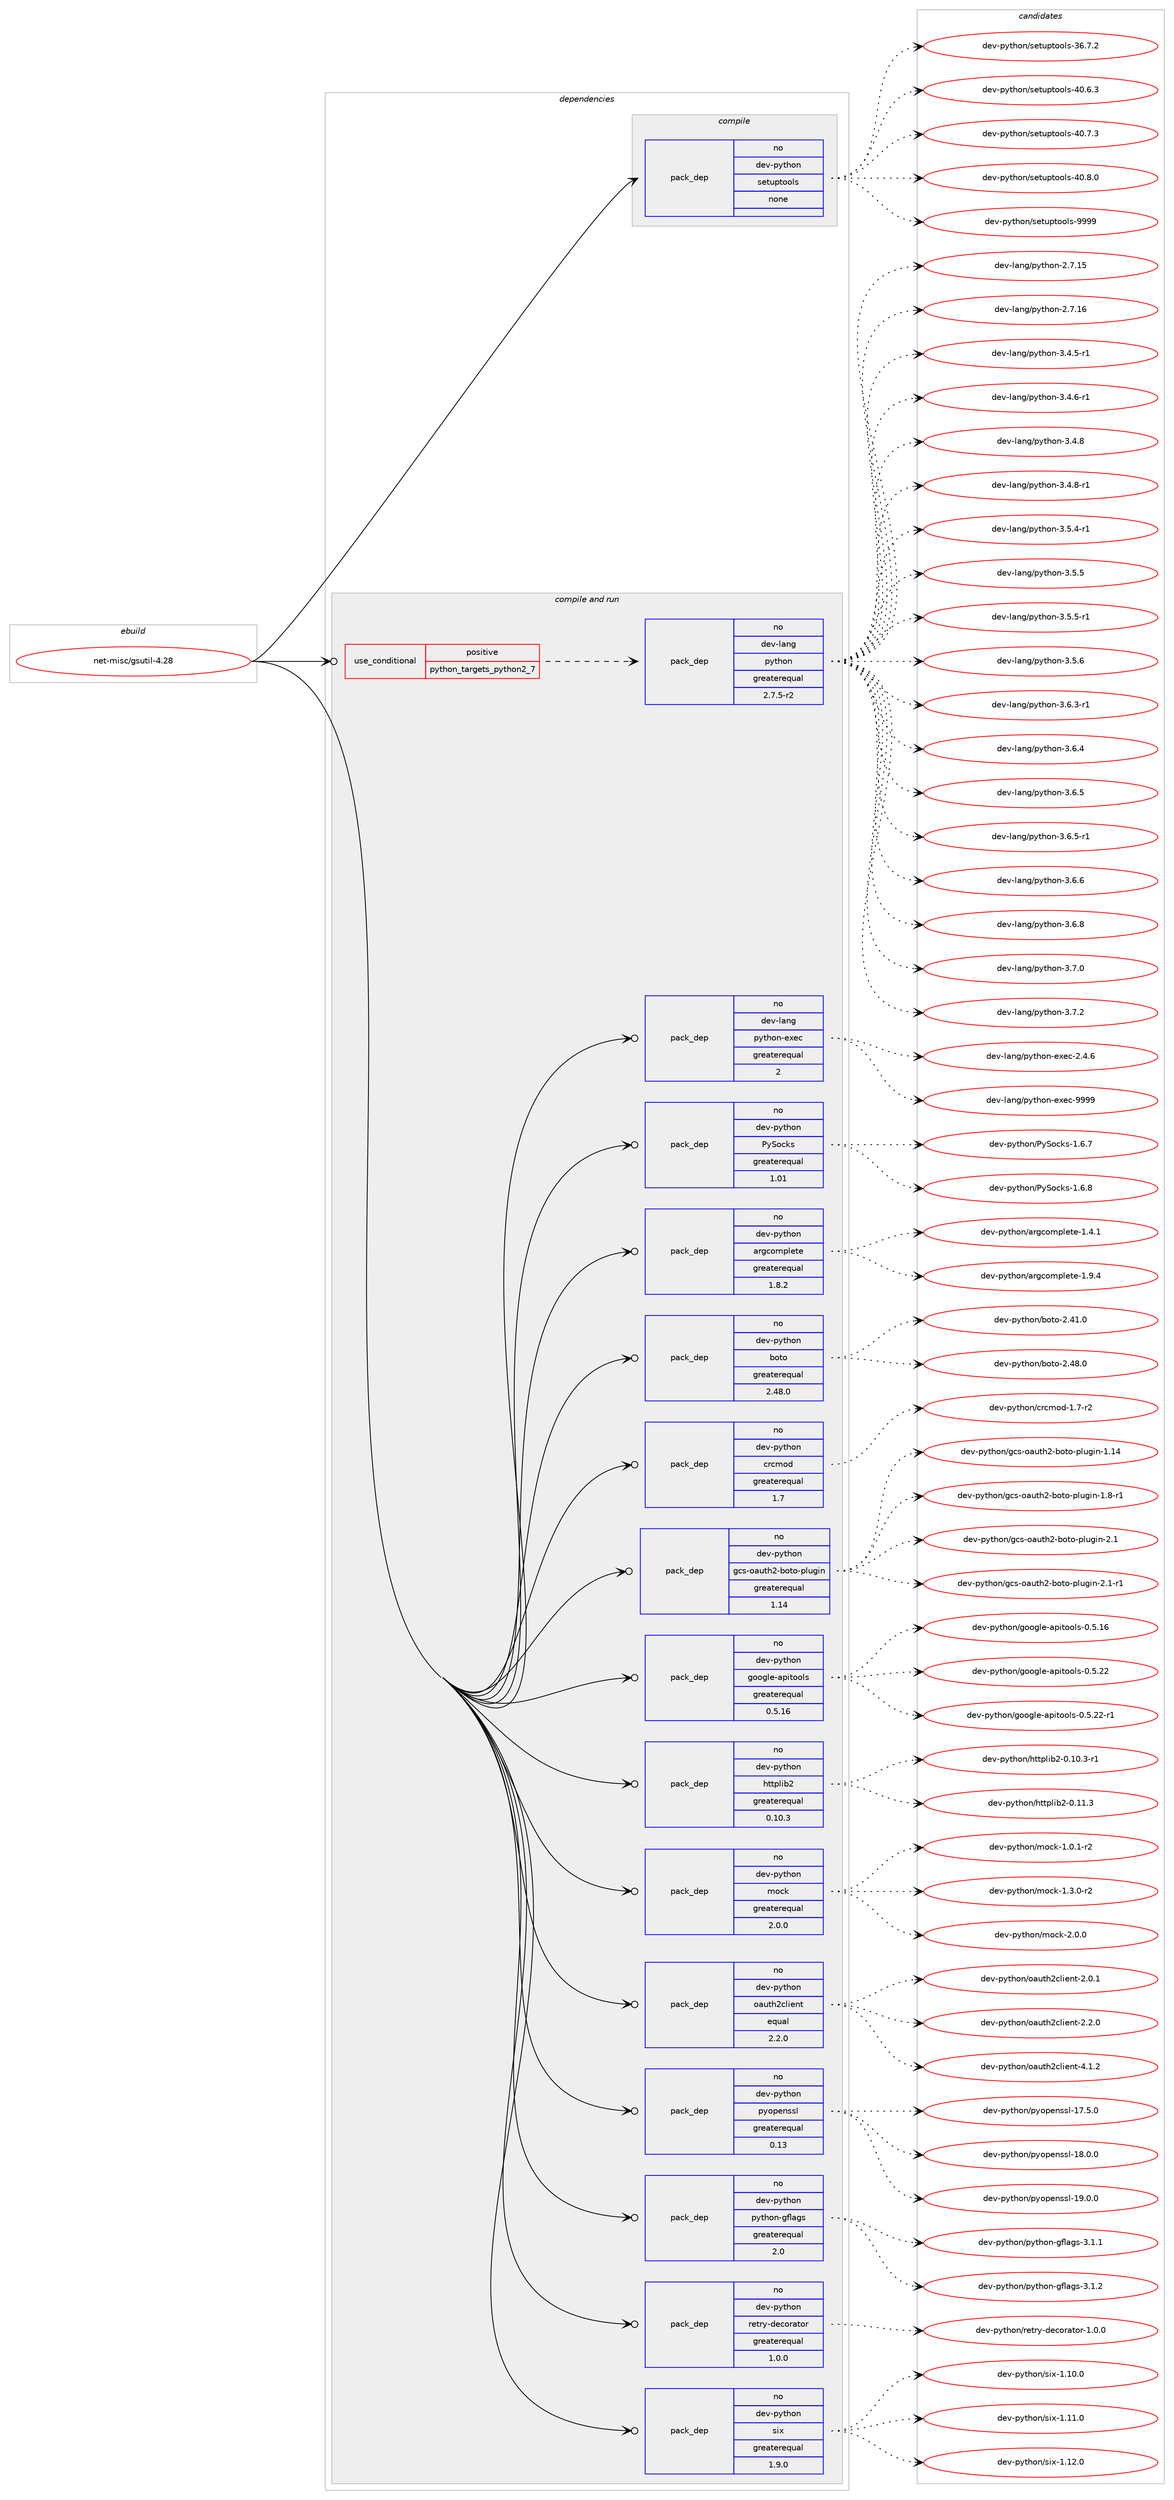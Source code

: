 digraph prolog {

# *************
# Graph options
# *************

newrank=true;
concentrate=true;
compound=true;
graph [rankdir=LR,fontname=Helvetica,fontsize=10,ranksep=1.5];#, ranksep=2.5, nodesep=0.2];
edge  [arrowhead=vee];
node  [fontname=Helvetica,fontsize=10];

# **********
# The ebuild
# **********

subgraph cluster_leftcol {
color=gray;
rank=same;
label=<<i>ebuild</i>>;
id [label="net-misc/gsutil-4.28", color=red, width=4, href="../net-misc/gsutil-4.28.svg"];
}

# ****************
# The dependencies
# ****************

subgraph cluster_midcol {
color=gray;
label=<<i>dependencies</i>>;
subgraph cluster_compile {
fillcolor="#eeeeee";
style=filled;
label=<<i>compile</i>>;
subgraph pack1192508 {
dependency1667986 [label=<<TABLE BORDER="0" CELLBORDER="1" CELLSPACING="0" CELLPADDING="4" WIDTH="220"><TR><TD ROWSPAN="6" CELLPADDING="30">pack_dep</TD></TR><TR><TD WIDTH="110">no</TD></TR><TR><TD>dev-python</TD></TR><TR><TD>setuptools</TD></TR><TR><TD>none</TD></TR><TR><TD></TD></TR></TABLE>>, shape=none, color=blue];
}
id:e -> dependency1667986:w [weight=20,style="solid",arrowhead="vee"];
}
subgraph cluster_compileandrun {
fillcolor="#eeeeee";
style=filled;
label=<<i>compile and run</i>>;
subgraph cond448361 {
dependency1667987 [label=<<TABLE BORDER="0" CELLBORDER="1" CELLSPACING="0" CELLPADDING="4"><TR><TD ROWSPAN="3" CELLPADDING="10">use_conditional</TD></TR><TR><TD>positive</TD></TR><TR><TD>python_targets_python2_7</TD></TR></TABLE>>, shape=none, color=red];
subgraph pack1192509 {
dependency1667988 [label=<<TABLE BORDER="0" CELLBORDER="1" CELLSPACING="0" CELLPADDING="4" WIDTH="220"><TR><TD ROWSPAN="6" CELLPADDING="30">pack_dep</TD></TR><TR><TD WIDTH="110">no</TD></TR><TR><TD>dev-lang</TD></TR><TR><TD>python</TD></TR><TR><TD>greaterequal</TD></TR><TR><TD>2.7.5-r2</TD></TR></TABLE>>, shape=none, color=blue];
}
dependency1667987:e -> dependency1667988:w [weight=20,style="dashed",arrowhead="vee"];
}
id:e -> dependency1667987:w [weight=20,style="solid",arrowhead="odotvee"];
subgraph pack1192510 {
dependency1667989 [label=<<TABLE BORDER="0" CELLBORDER="1" CELLSPACING="0" CELLPADDING="4" WIDTH="220"><TR><TD ROWSPAN="6" CELLPADDING="30">pack_dep</TD></TR><TR><TD WIDTH="110">no</TD></TR><TR><TD>dev-lang</TD></TR><TR><TD>python-exec</TD></TR><TR><TD>greaterequal</TD></TR><TR><TD>2</TD></TR></TABLE>>, shape=none, color=blue];
}
id:e -> dependency1667989:w [weight=20,style="solid",arrowhead="odotvee"];
subgraph pack1192511 {
dependency1667990 [label=<<TABLE BORDER="0" CELLBORDER="1" CELLSPACING="0" CELLPADDING="4" WIDTH="220"><TR><TD ROWSPAN="6" CELLPADDING="30">pack_dep</TD></TR><TR><TD WIDTH="110">no</TD></TR><TR><TD>dev-python</TD></TR><TR><TD>PySocks</TD></TR><TR><TD>greaterequal</TD></TR><TR><TD>1.01</TD></TR></TABLE>>, shape=none, color=blue];
}
id:e -> dependency1667990:w [weight=20,style="solid",arrowhead="odotvee"];
subgraph pack1192512 {
dependency1667991 [label=<<TABLE BORDER="0" CELLBORDER="1" CELLSPACING="0" CELLPADDING="4" WIDTH="220"><TR><TD ROWSPAN="6" CELLPADDING="30">pack_dep</TD></TR><TR><TD WIDTH="110">no</TD></TR><TR><TD>dev-python</TD></TR><TR><TD>argcomplete</TD></TR><TR><TD>greaterequal</TD></TR><TR><TD>1.8.2</TD></TR></TABLE>>, shape=none, color=blue];
}
id:e -> dependency1667991:w [weight=20,style="solid",arrowhead="odotvee"];
subgraph pack1192513 {
dependency1667992 [label=<<TABLE BORDER="0" CELLBORDER="1" CELLSPACING="0" CELLPADDING="4" WIDTH="220"><TR><TD ROWSPAN="6" CELLPADDING="30">pack_dep</TD></TR><TR><TD WIDTH="110">no</TD></TR><TR><TD>dev-python</TD></TR><TR><TD>boto</TD></TR><TR><TD>greaterequal</TD></TR><TR><TD>2.48.0</TD></TR></TABLE>>, shape=none, color=blue];
}
id:e -> dependency1667992:w [weight=20,style="solid",arrowhead="odotvee"];
subgraph pack1192514 {
dependency1667993 [label=<<TABLE BORDER="0" CELLBORDER="1" CELLSPACING="0" CELLPADDING="4" WIDTH="220"><TR><TD ROWSPAN="6" CELLPADDING="30">pack_dep</TD></TR><TR><TD WIDTH="110">no</TD></TR><TR><TD>dev-python</TD></TR><TR><TD>crcmod</TD></TR><TR><TD>greaterequal</TD></TR><TR><TD>1.7</TD></TR></TABLE>>, shape=none, color=blue];
}
id:e -> dependency1667993:w [weight=20,style="solid",arrowhead="odotvee"];
subgraph pack1192515 {
dependency1667994 [label=<<TABLE BORDER="0" CELLBORDER="1" CELLSPACING="0" CELLPADDING="4" WIDTH="220"><TR><TD ROWSPAN="6" CELLPADDING="30">pack_dep</TD></TR><TR><TD WIDTH="110">no</TD></TR><TR><TD>dev-python</TD></TR><TR><TD>gcs-oauth2-boto-plugin</TD></TR><TR><TD>greaterequal</TD></TR><TR><TD>1.14</TD></TR></TABLE>>, shape=none, color=blue];
}
id:e -> dependency1667994:w [weight=20,style="solid",arrowhead="odotvee"];
subgraph pack1192516 {
dependency1667995 [label=<<TABLE BORDER="0" CELLBORDER="1" CELLSPACING="0" CELLPADDING="4" WIDTH="220"><TR><TD ROWSPAN="6" CELLPADDING="30">pack_dep</TD></TR><TR><TD WIDTH="110">no</TD></TR><TR><TD>dev-python</TD></TR><TR><TD>google-apitools</TD></TR><TR><TD>greaterequal</TD></TR><TR><TD>0.5.16</TD></TR></TABLE>>, shape=none, color=blue];
}
id:e -> dependency1667995:w [weight=20,style="solid",arrowhead="odotvee"];
subgraph pack1192517 {
dependency1667996 [label=<<TABLE BORDER="0" CELLBORDER="1" CELLSPACING="0" CELLPADDING="4" WIDTH="220"><TR><TD ROWSPAN="6" CELLPADDING="30">pack_dep</TD></TR><TR><TD WIDTH="110">no</TD></TR><TR><TD>dev-python</TD></TR><TR><TD>httplib2</TD></TR><TR><TD>greaterequal</TD></TR><TR><TD>0.10.3</TD></TR></TABLE>>, shape=none, color=blue];
}
id:e -> dependency1667996:w [weight=20,style="solid",arrowhead="odotvee"];
subgraph pack1192518 {
dependency1667997 [label=<<TABLE BORDER="0" CELLBORDER="1" CELLSPACING="0" CELLPADDING="4" WIDTH="220"><TR><TD ROWSPAN="6" CELLPADDING="30">pack_dep</TD></TR><TR><TD WIDTH="110">no</TD></TR><TR><TD>dev-python</TD></TR><TR><TD>mock</TD></TR><TR><TD>greaterequal</TD></TR><TR><TD>2.0.0</TD></TR></TABLE>>, shape=none, color=blue];
}
id:e -> dependency1667997:w [weight=20,style="solid",arrowhead="odotvee"];
subgraph pack1192519 {
dependency1667998 [label=<<TABLE BORDER="0" CELLBORDER="1" CELLSPACING="0" CELLPADDING="4" WIDTH="220"><TR><TD ROWSPAN="6" CELLPADDING="30">pack_dep</TD></TR><TR><TD WIDTH="110">no</TD></TR><TR><TD>dev-python</TD></TR><TR><TD>oauth2client</TD></TR><TR><TD>equal</TD></TR><TR><TD>2.2.0</TD></TR></TABLE>>, shape=none, color=blue];
}
id:e -> dependency1667998:w [weight=20,style="solid",arrowhead="odotvee"];
subgraph pack1192520 {
dependency1667999 [label=<<TABLE BORDER="0" CELLBORDER="1" CELLSPACING="0" CELLPADDING="4" WIDTH="220"><TR><TD ROWSPAN="6" CELLPADDING="30">pack_dep</TD></TR><TR><TD WIDTH="110">no</TD></TR><TR><TD>dev-python</TD></TR><TR><TD>pyopenssl</TD></TR><TR><TD>greaterequal</TD></TR><TR><TD>0.13</TD></TR></TABLE>>, shape=none, color=blue];
}
id:e -> dependency1667999:w [weight=20,style="solid",arrowhead="odotvee"];
subgraph pack1192521 {
dependency1668000 [label=<<TABLE BORDER="0" CELLBORDER="1" CELLSPACING="0" CELLPADDING="4" WIDTH="220"><TR><TD ROWSPAN="6" CELLPADDING="30">pack_dep</TD></TR><TR><TD WIDTH="110">no</TD></TR><TR><TD>dev-python</TD></TR><TR><TD>python-gflags</TD></TR><TR><TD>greaterequal</TD></TR><TR><TD>2.0</TD></TR></TABLE>>, shape=none, color=blue];
}
id:e -> dependency1668000:w [weight=20,style="solid",arrowhead="odotvee"];
subgraph pack1192522 {
dependency1668001 [label=<<TABLE BORDER="0" CELLBORDER="1" CELLSPACING="0" CELLPADDING="4" WIDTH="220"><TR><TD ROWSPAN="6" CELLPADDING="30">pack_dep</TD></TR><TR><TD WIDTH="110">no</TD></TR><TR><TD>dev-python</TD></TR><TR><TD>retry-decorator</TD></TR><TR><TD>greaterequal</TD></TR><TR><TD>1.0.0</TD></TR></TABLE>>, shape=none, color=blue];
}
id:e -> dependency1668001:w [weight=20,style="solid",arrowhead="odotvee"];
subgraph pack1192523 {
dependency1668002 [label=<<TABLE BORDER="0" CELLBORDER="1" CELLSPACING="0" CELLPADDING="4" WIDTH="220"><TR><TD ROWSPAN="6" CELLPADDING="30">pack_dep</TD></TR><TR><TD WIDTH="110">no</TD></TR><TR><TD>dev-python</TD></TR><TR><TD>six</TD></TR><TR><TD>greaterequal</TD></TR><TR><TD>1.9.0</TD></TR></TABLE>>, shape=none, color=blue];
}
id:e -> dependency1668002:w [weight=20,style="solid",arrowhead="odotvee"];
}
subgraph cluster_run {
fillcolor="#eeeeee";
style=filled;
label=<<i>run</i>>;
}
}

# **************
# The candidates
# **************

subgraph cluster_choices {
rank=same;
color=gray;
label=<<i>candidates</i>>;

subgraph choice1192508 {
color=black;
nodesep=1;
choice100101118451121211161041111104711510111611711211611111110811545515446554650 [label="dev-python/setuptools-36.7.2", color=red, width=4,href="../dev-python/setuptools-36.7.2.svg"];
choice100101118451121211161041111104711510111611711211611111110811545524846544651 [label="dev-python/setuptools-40.6.3", color=red, width=4,href="../dev-python/setuptools-40.6.3.svg"];
choice100101118451121211161041111104711510111611711211611111110811545524846554651 [label="dev-python/setuptools-40.7.3", color=red, width=4,href="../dev-python/setuptools-40.7.3.svg"];
choice100101118451121211161041111104711510111611711211611111110811545524846564648 [label="dev-python/setuptools-40.8.0", color=red, width=4,href="../dev-python/setuptools-40.8.0.svg"];
choice10010111845112121116104111110471151011161171121161111111081154557575757 [label="dev-python/setuptools-9999", color=red, width=4,href="../dev-python/setuptools-9999.svg"];
dependency1667986:e -> choice100101118451121211161041111104711510111611711211611111110811545515446554650:w [style=dotted,weight="100"];
dependency1667986:e -> choice100101118451121211161041111104711510111611711211611111110811545524846544651:w [style=dotted,weight="100"];
dependency1667986:e -> choice100101118451121211161041111104711510111611711211611111110811545524846554651:w [style=dotted,weight="100"];
dependency1667986:e -> choice100101118451121211161041111104711510111611711211611111110811545524846564648:w [style=dotted,weight="100"];
dependency1667986:e -> choice10010111845112121116104111110471151011161171121161111111081154557575757:w [style=dotted,weight="100"];
}
subgraph choice1192509 {
color=black;
nodesep=1;
choice10010111845108971101034711212111610411111045504655464953 [label="dev-lang/python-2.7.15", color=red, width=4,href="../dev-lang/python-2.7.15.svg"];
choice10010111845108971101034711212111610411111045504655464954 [label="dev-lang/python-2.7.16", color=red, width=4,href="../dev-lang/python-2.7.16.svg"];
choice1001011184510897110103471121211161041111104551465246534511449 [label="dev-lang/python-3.4.5-r1", color=red, width=4,href="../dev-lang/python-3.4.5-r1.svg"];
choice1001011184510897110103471121211161041111104551465246544511449 [label="dev-lang/python-3.4.6-r1", color=red, width=4,href="../dev-lang/python-3.4.6-r1.svg"];
choice100101118451089711010347112121116104111110455146524656 [label="dev-lang/python-3.4.8", color=red, width=4,href="../dev-lang/python-3.4.8.svg"];
choice1001011184510897110103471121211161041111104551465246564511449 [label="dev-lang/python-3.4.8-r1", color=red, width=4,href="../dev-lang/python-3.4.8-r1.svg"];
choice1001011184510897110103471121211161041111104551465346524511449 [label="dev-lang/python-3.5.4-r1", color=red, width=4,href="../dev-lang/python-3.5.4-r1.svg"];
choice100101118451089711010347112121116104111110455146534653 [label="dev-lang/python-3.5.5", color=red, width=4,href="../dev-lang/python-3.5.5.svg"];
choice1001011184510897110103471121211161041111104551465346534511449 [label="dev-lang/python-3.5.5-r1", color=red, width=4,href="../dev-lang/python-3.5.5-r1.svg"];
choice100101118451089711010347112121116104111110455146534654 [label="dev-lang/python-3.5.6", color=red, width=4,href="../dev-lang/python-3.5.6.svg"];
choice1001011184510897110103471121211161041111104551465446514511449 [label="dev-lang/python-3.6.3-r1", color=red, width=4,href="../dev-lang/python-3.6.3-r1.svg"];
choice100101118451089711010347112121116104111110455146544652 [label="dev-lang/python-3.6.4", color=red, width=4,href="../dev-lang/python-3.6.4.svg"];
choice100101118451089711010347112121116104111110455146544653 [label="dev-lang/python-3.6.5", color=red, width=4,href="../dev-lang/python-3.6.5.svg"];
choice1001011184510897110103471121211161041111104551465446534511449 [label="dev-lang/python-3.6.5-r1", color=red, width=4,href="../dev-lang/python-3.6.5-r1.svg"];
choice100101118451089711010347112121116104111110455146544654 [label="dev-lang/python-3.6.6", color=red, width=4,href="../dev-lang/python-3.6.6.svg"];
choice100101118451089711010347112121116104111110455146544656 [label="dev-lang/python-3.6.8", color=red, width=4,href="../dev-lang/python-3.6.8.svg"];
choice100101118451089711010347112121116104111110455146554648 [label="dev-lang/python-3.7.0", color=red, width=4,href="../dev-lang/python-3.7.0.svg"];
choice100101118451089711010347112121116104111110455146554650 [label="dev-lang/python-3.7.2", color=red, width=4,href="../dev-lang/python-3.7.2.svg"];
dependency1667988:e -> choice10010111845108971101034711212111610411111045504655464953:w [style=dotted,weight="100"];
dependency1667988:e -> choice10010111845108971101034711212111610411111045504655464954:w [style=dotted,weight="100"];
dependency1667988:e -> choice1001011184510897110103471121211161041111104551465246534511449:w [style=dotted,weight="100"];
dependency1667988:e -> choice1001011184510897110103471121211161041111104551465246544511449:w [style=dotted,weight="100"];
dependency1667988:e -> choice100101118451089711010347112121116104111110455146524656:w [style=dotted,weight="100"];
dependency1667988:e -> choice1001011184510897110103471121211161041111104551465246564511449:w [style=dotted,weight="100"];
dependency1667988:e -> choice1001011184510897110103471121211161041111104551465346524511449:w [style=dotted,weight="100"];
dependency1667988:e -> choice100101118451089711010347112121116104111110455146534653:w [style=dotted,weight="100"];
dependency1667988:e -> choice1001011184510897110103471121211161041111104551465346534511449:w [style=dotted,weight="100"];
dependency1667988:e -> choice100101118451089711010347112121116104111110455146534654:w [style=dotted,weight="100"];
dependency1667988:e -> choice1001011184510897110103471121211161041111104551465446514511449:w [style=dotted,weight="100"];
dependency1667988:e -> choice100101118451089711010347112121116104111110455146544652:w [style=dotted,weight="100"];
dependency1667988:e -> choice100101118451089711010347112121116104111110455146544653:w [style=dotted,weight="100"];
dependency1667988:e -> choice1001011184510897110103471121211161041111104551465446534511449:w [style=dotted,weight="100"];
dependency1667988:e -> choice100101118451089711010347112121116104111110455146544654:w [style=dotted,weight="100"];
dependency1667988:e -> choice100101118451089711010347112121116104111110455146544656:w [style=dotted,weight="100"];
dependency1667988:e -> choice100101118451089711010347112121116104111110455146554648:w [style=dotted,weight="100"];
dependency1667988:e -> choice100101118451089711010347112121116104111110455146554650:w [style=dotted,weight="100"];
}
subgraph choice1192510 {
color=black;
nodesep=1;
choice1001011184510897110103471121211161041111104510112010199455046524654 [label="dev-lang/python-exec-2.4.6", color=red, width=4,href="../dev-lang/python-exec-2.4.6.svg"];
choice10010111845108971101034711212111610411111045101120101994557575757 [label="dev-lang/python-exec-9999", color=red, width=4,href="../dev-lang/python-exec-9999.svg"];
dependency1667989:e -> choice1001011184510897110103471121211161041111104510112010199455046524654:w [style=dotted,weight="100"];
dependency1667989:e -> choice10010111845108971101034711212111610411111045101120101994557575757:w [style=dotted,weight="100"];
}
subgraph choice1192511 {
color=black;
nodesep=1;
choice1001011184511212111610411111047801218311199107115454946544655 [label="dev-python/PySocks-1.6.7", color=red, width=4,href="../dev-python/PySocks-1.6.7.svg"];
choice1001011184511212111610411111047801218311199107115454946544656 [label="dev-python/PySocks-1.6.8", color=red, width=4,href="../dev-python/PySocks-1.6.8.svg"];
dependency1667990:e -> choice1001011184511212111610411111047801218311199107115454946544655:w [style=dotted,weight="100"];
dependency1667990:e -> choice1001011184511212111610411111047801218311199107115454946544656:w [style=dotted,weight="100"];
}
subgraph choice1192512 {
color=black;
nodesep=1;
choice10010111845112121116104111110479711410399111109112108101116101454946524649 [label="dev-python/argcomplete-1.4.1", color=red, width=4,href="../dev-python/argcomplete-1.4.1.svg"];
choice10010111845112121116104111110479711410399111109112108101116101454946574652 [label="dev-python/argcomplete-1.9.4", color=red, width=4,href="../dev-python/argcomplete-1.9.4.svg"];
dependency1667991:e -> choice10010111845112121116104111110479711410399111109112108101116101454946524649:w [style=dotted,weight="100"];
dependency1667991:e -> choice10010111845112121116104111110479711410399111109112108101116101454946574652:w [style=dotted,weight="100"];
}
subgraph choice1192513 {
color=black;
nodesep=1;
choice10010111845112121116104111110479811111611145504652494648 [label="dev-python/boto-2.41.0", color=red, width=4,href="../dev-python/boto-2.41.0.svg"];
choice10010111845112121116104111110479811111611145504652564648 [label="dev-python/boto-2.48.0", color=red, width=4,href="../dev-python/boto-2.48.0.svg"];
dependency1667992:e -> choice10010111845112121116104111110479811111611145504652494648:w [style=dotted,weight="100"];
dependency1667992:e -> choice10010111845112121116104111110479811111611145504652564648:w [style=dotted,weight="100"];
}
subgraph choice1192514 {
color=black;
nodesep=1;
choice10010111845112121116104111110479911499109111100454946554511450 [label="dev-python/crcmod-1.7-r2", color=red, width=4,href="../dev-python/crcmod-1.7-r2.svg"];
dependency1667993:e -> choice10010111845112121116104111110479911499109111100454946554511450:w [style=dotted,weight="100"];
}
subgraph choice1192515 {
color=black;
nodesep=1;
choice1001011184511212111610411111047103991154511197117116104504598111116111451121081171031051104549464952 [label="dev-python/gcs-oauth2-boto-plugin-1.14", color=red, width=4,href="../dev-python/gcs-oauth2-boto-plugin-1.14.svg"];
choice100101118451121211161041111104710399115451119711711610450459811111611145112108117103105110454946564511449 [label="dev-python/gcs-oauth2-boto-plugin-1.8-r1", color=red, width=4,href="../dev-python/gcs-oauth2-boto-plugin-1.8-r1.svg"];
choice10010111845112121116104111110471039911545111971171161045045981111161114511210811710310511045504649 [label="dev-python/gcs-oauth2-boto-plugin-2.1", color=red, width=4,href="../dev-python/gcs-oauth2-boto-plugin-2.1.svg"];
choice100101118451121211161041111104710399115451119711711610450459811111611145112108117103105110455046494511449 [label="dev-python/gcs-oauth2-boto-plugin-2.1-r1", color=red, width=4,href="../dev-python/gcs-oauth2-boto-plugin-2.1-r1.svg"];
dependency1667994:e -> choice1001011184511212111610411111047103991154511197117116104504598111116111451121081171031051104549464952:w [style=dotted,weight="100"];
dependency1667994:e -> choice100101118451121211161041111104710399115451119711711610450459811111611145112108117103105110454946564511449:w [style=dotted,weight="100"];
dependency1667994:e -> choice10010111845112121116104111110471039911545111971171161045045981111161114511210811710310511045504649:w [style=dotted,weight="100"];
dependency1667994:e -> choice100101118451121211161041111104710399115451119711711610450459811111611145112108117103105110455046494511449:w [style=dotted,weight="100"];
}
subgraph choice1192516 {
color=black;
nodesep=1;
choice1001011184511212111610411111047103111111103108101459711210511611111110811545484653464954 [label="dev-python/google-apitools-0.5.16", color=red, width=4,href="../dev-python/google-apitools-0.5.16.svg"];
choice1001011184511212111610411111047103111111103108101459711210511611111110811545484653465050 [label="dev-python/google-apitools-0.5.22", color=red, width=4,href="../dev-python/google-apitools-0.5.22.svg"];
choice10010111845112121116104111110471031111111031081014597112105116111111108115454846534650504511449 [label="dev-python/google-apitools-0.5.22-r1", color=red, width=4,href="../dev-python/google-apitools-0.5.22-r1.svg"];
dependency1667995:e -> choice1001011184511212111610411111047103111111103108101459711210511611111110811545484653464954:w [style=dotted,weight="100"];
dependency1667995:e -> choice1001011184511212111610411111047103111111103108101459711210511611111110811545484653465050:w [style=dotted,weight="100"];
dependency1667995:e -> choice10010111845112121116104111110471031111111031081014597112105116111111108115454846534650504511449:w [style=dotted,weight="100"];
}
subgraph choice1192517 {
color=black;
nodesep=1;
choice10010111845112121116104111110471041161161121081059850454846494846514511449 [label="dev-python/httplib2-0.10.3-r1", color=red, width=4,href="../dev-python/httplib2-0.10.3-r1.svg"];
choice1001011184511212111610411111047104116116112108105985045484649494651 [label="dev-python/httplib2-0.11.3", color=red, width=4,href="../dev-python/httplib2-0.11.3.svg"];
dependency1667996:e -> choice10010111845112121116104111110471041161161121081059850454846494846514511449:w [style=dotted,weight="100"];
dependency1667996:e -> choice1001011184511212111610411111047104116116112108105985045484649494651:w [style=dotted,weight="100"];
}
subgraph choice1192518 {
color=black;
nodesep=1;
choice1001011184511212111610411111047109111991074549464846494511450 [label="dev-python/mock-1.0.1-r2", color=red, width=4,href="../dev-python/mock-1.0.1-r2.svg"];
choice1001011184511212111610411111047109111991074549465146484511450 [label="dev-python/mock-1.3.0-r2", color=red, width=4,href="../dev-python/mock-1.3.0-r2.svg"];
choice100101118451121211161041111104710911199107455046484648 [label="dev-python/mock-2.0.0", color=red, width=4,href="../dev-python/mock-2.0.0.svg"];
dependency1667997:e -> choice1001011184511212111610411111047109111991074549464846494511450:w [style=dotted,weight="100"];
dependency1667997:e -> choice1001011184511212111610411111047109111991074549465146484511450:w [style=dotted,weight="100"];
dependency1667997:e -> choice100101118451121211161041111104710911199107455046484648:w [style=dotted,weight="100"];
}
subgraph choice1192519 {
color=black;
nodesep=1;
choice1001011184511212111610411111047111971171161045099108105101110116455046484649 [label="dev-python/oauth2client-2.0.1", color=red, width=4,href="../dev-python/oauth2client-2.0.1.svg"];
choice1001011184511212111610411111047111971171161045099108105101110116455046504648 [label="dev-python/oauth2client-2.2.0", color=red, width=4,href="../dev-python/oauth2client-2.2.0.svg"];
choice1001011184511212111610411111047111971171161045099108105101110116455246494650 [label="dev-python/oauth2client-4.1.2", color=red, width=4,href="../dev-python/oauth2client-4.1.2.svg"];
dependency1667998:e -> choice1001011184511212111610411111047111971171161045099108105101110116455046484649:w [style=dotted,weight="100"];
dependency1667998:e -> choice1001011184511212111610411111047111971171161045099108105101110116455046504648:w [style=dotted,weight="100"];
dependency1667998:e -> choice1001011184511212111610411111047111971171161045099108105101110116455246494650:w [style=dotted,weight="100"];
}
subgraph choice1192520 {
color=black;
nodesep=1;
choice100101118451121211161041111104711212111111210111011511510845495546534648 [label="dev-python/pyopenssl-17.5.0", color=red, width=4,href="../dev-python/pyopenssl-17.5.0.svg"];
choice100101118451121211161041111104711212111111210111011511510845495646484648 [label="dev-python/pyopenssl-18.0.0", color=red, width=4,href="../dev-python/pyopenssl-18.0.0.svg"];
choice100101118451121211161041111104711212111111210111011511510845495746484648 [label="dev-python/pyopenssl-19.0.0", color=red, width=4,href="../dev-python/pyopenssl-19.0.0.svg"];
dependency1667999:e -> choice100101118451121211161041111104711212111111210111011511510845495546534648:w [style=dotted,weight="100"];
dependency1667999:e -> choice100101118451121211161041111104711212111111210111011511510845495646484648:w [style=dotted,weight="100"];
dependency1667999:e -> choice100101118451121211161041111104711212111111210111011511510845495746484648:w [style=dotted,weight="100"];
}
subgraph choice1192521 {
color=black;
nodesep=1;
choice10010111845112121116104111110471121211161041111104510310210897103115455146494649 [label="dev-python/python-gflags-3.1.1", color=red, width=4,href="../dev-python/python-gflags-3.1.1.svg"];
choice10010111845112121116104111110471121211161041111104510310210897103115455146494650 [label="dev-python/python-gflags-3.1.2", color=red, width=4,href="../dev-python/python-gflags-3.1.2.svg"];
dependency1668000:e -> choice10010111845112121116104111110471121211161041111104510310210897103115455146494649:w [style=dotted,weight="100"];
dependency1668000:e -> choice10010111845112121116104111110471121211161041111104510310210897103115455146494650:w [style=dotted,weight="100"];
}
subgraph choice1192522 {
color=black;
nodesep=1;
choice1001011184511212111610411111047114101116114121451001019911111497116111114454946484648 [label="dev-python/retry-decorator-1.0.0", color=red, width=4,href="../dev-python/retry-decorator-1.0.0.svg"];
dependency1668001:e -> choice1001011184511212111610411111047114101116114121451001019911111497116111114454946484648:w [style=dotted,weight="100"];
}
subgraph choice1192523 {
color=black;
nodesep=1;
choice100101118451121211161041111104711510512045494649484648 [label="dev-python/six-1.10.0", color=red, width=4,href="../dev-python/six-1.10.0.svg"];
choice100101118451121211161041111104711510512045494649494648 [label="dev-python/six-1.11.0", color=red, width=4,href="../dev-python/six-1.11.0.svg"];
choice100101118451121211161041111104711510512045494649504648 [label="dev-python/six-1.12.0", color=red, width=4,href="../dev-python/six-1.12.0.svg"];
dependency1668002:e -> choice100101118451121211161041111104711510512045494649484648:w [style=dotted,weight="100"];
dependency1668002:e -> choice100101118451121211161041111104711510512045494649494648:w [style=dotted,weight="100"];
dependency1668002:e -> choice100101118451121211161041111104711510512045494649504648:w [style=dotted,weight="100"];
}
}

}
